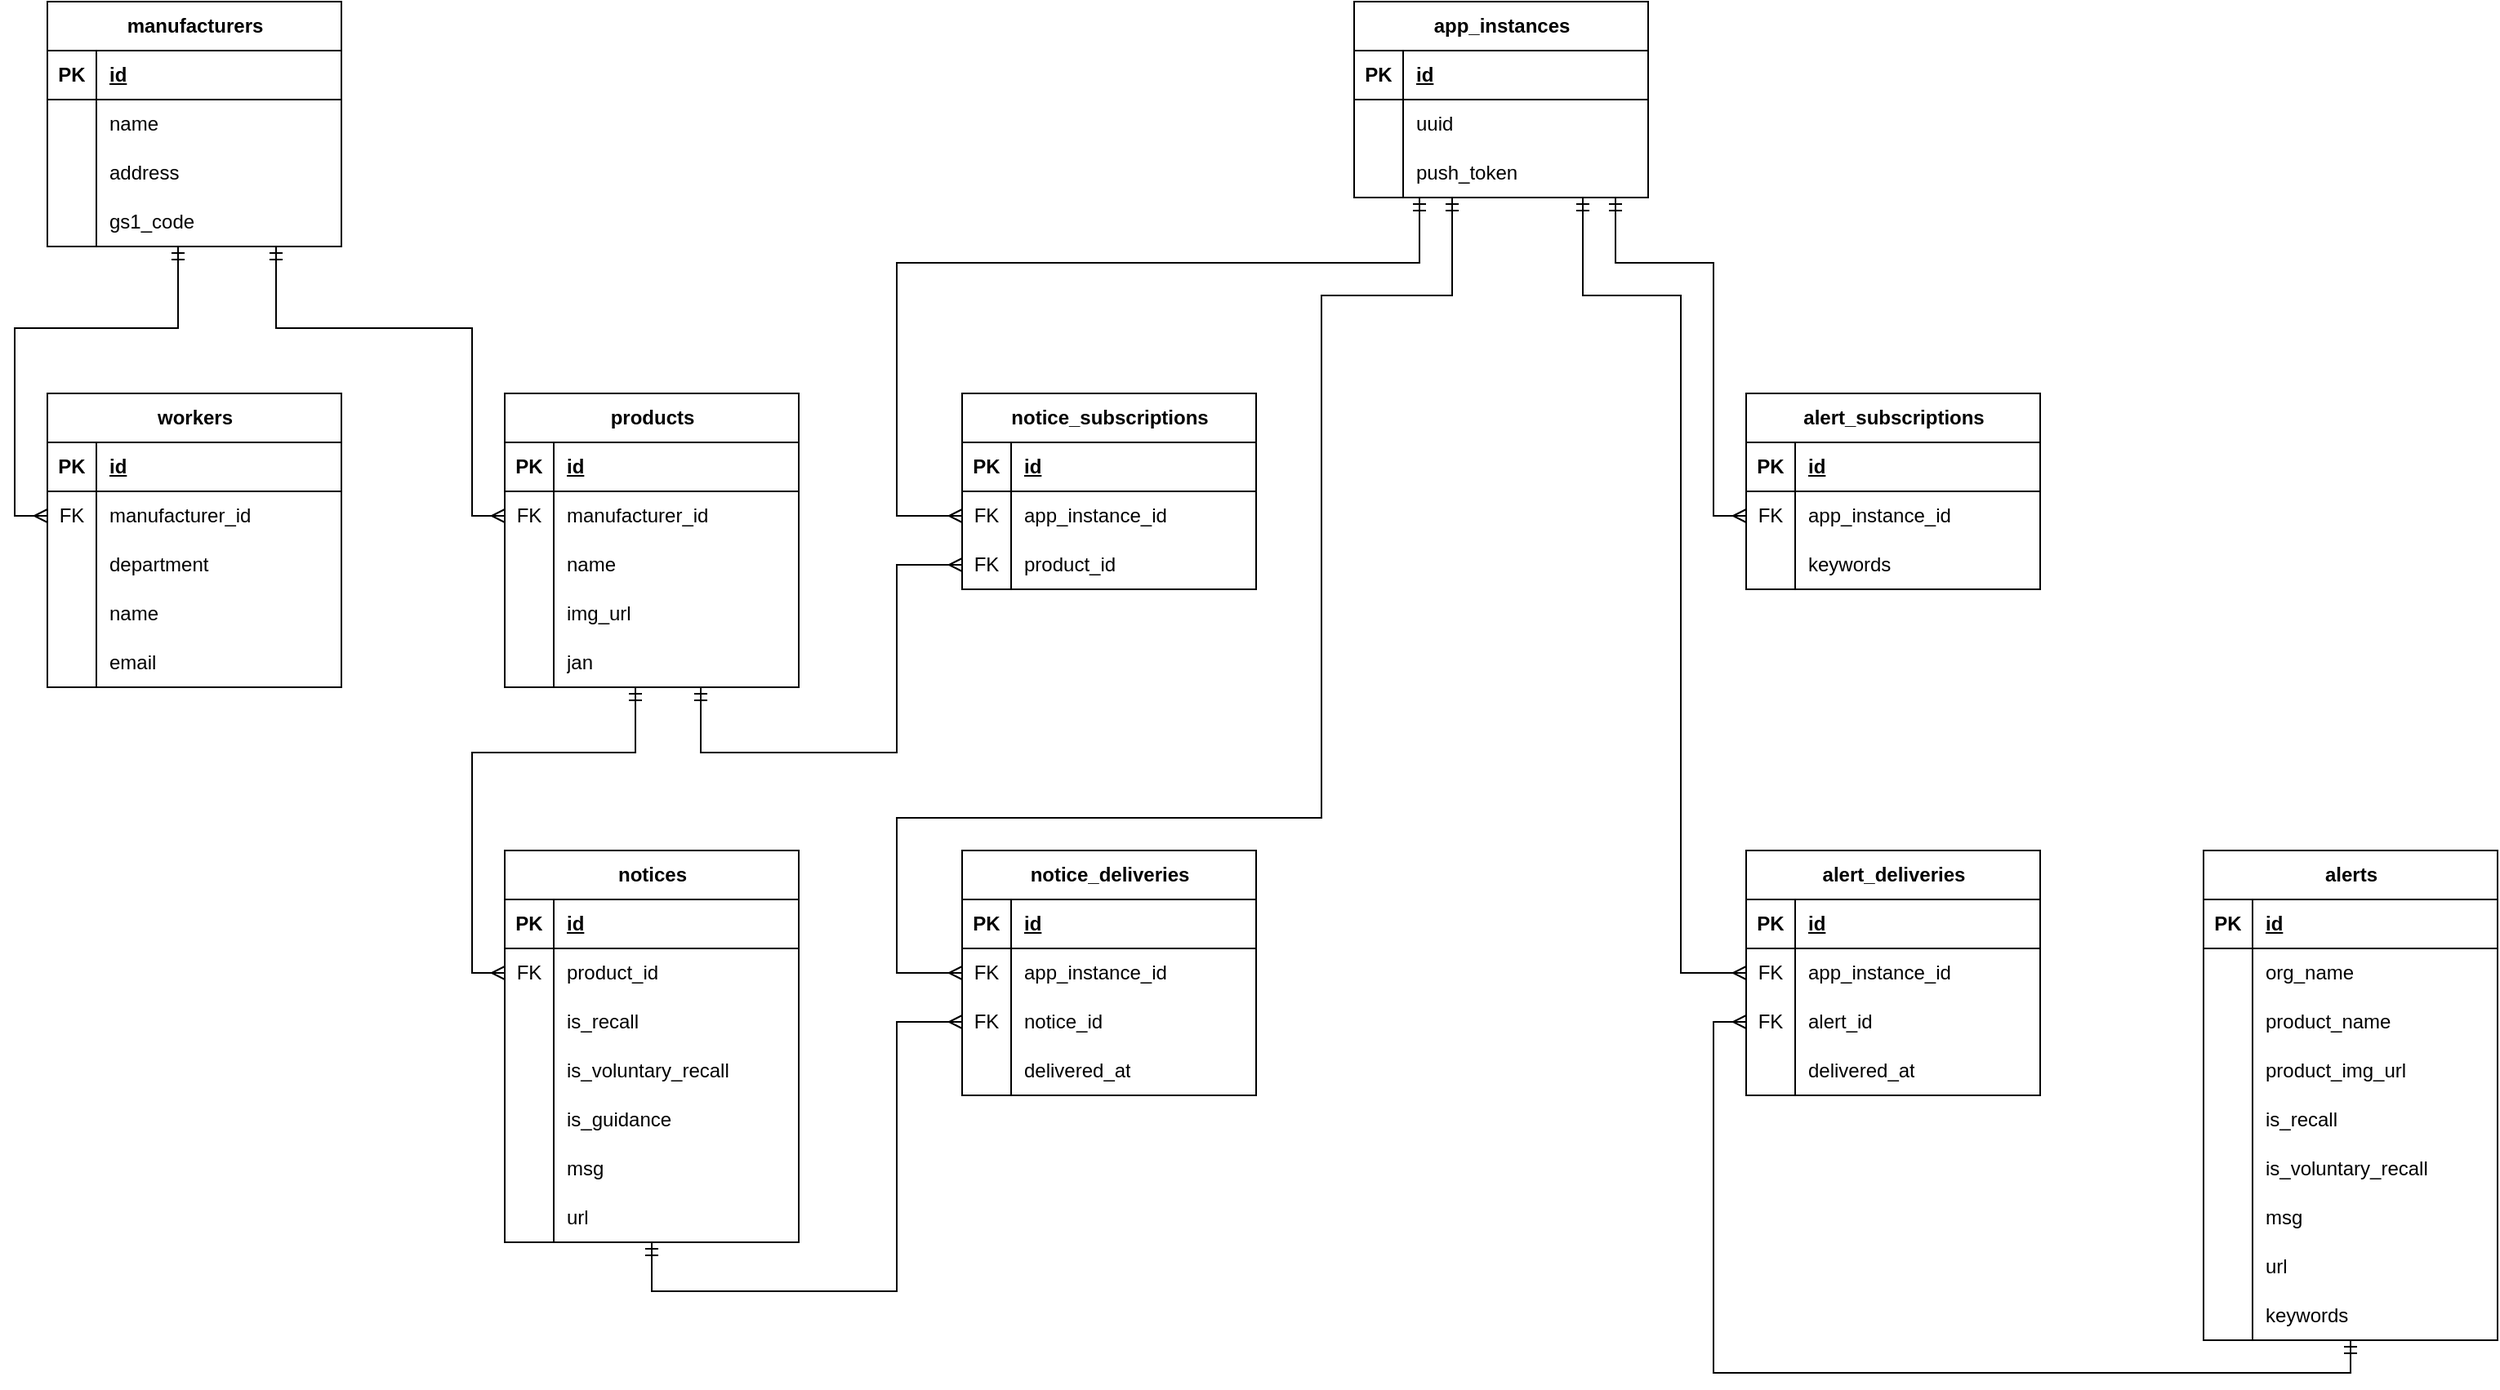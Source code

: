<mxfile version="21.3.7" type="device">
  <diagram name="Page-1" id="yQrw-PXIvxaAuRhrUPeC">
    <mxGraphModel dx="1720" dy="1072" grid="1" gridSize="10" guides="1" tooltips="1" connect="1" arrows="1" fold="1" page="1" pageScale="1" pageWidth="850" pageHeight="1100" math="0" shadow="0">
      <root>
        <mxCell id="0" />
        <mxCell id="1" parent="0" />
        <mxCell id="5du6CiH1i_U8RcjSOG8u-7" value="manufacturers" style="shape=table;startSize=30;container=1;collapsible=1;childLayout=tableLayout;fixedRows=1;rowLines=0;fontStyle=1;align=center;resizeLast=1;html=1;" parent="1" vertex="1">
          <mxGeometry x="80" y="80" width="180" height="150" as="geometry" />
        </mxCell>
        <mxCell id="5du6CiH1i_U8RcjSOG8u-8" value="" style="shape=tableRow;horizontal=0;startSize=0;swimlaneHead=0;swimlaneBody=0;fillColor=none;collapsible=0;dropTarget=0;points=[[0,0.5],[1,0.5]];portConstraint=eastwest;top=0;left=0;right=0;bottom=1;" parent="5du6CiH1i_U8RcjSOG8u-7" vertex="1">
          <mxGeometry y="30" width="180" height="30" as="geometry" />
        </mxCell>
        <mxCell id="5du6CiH1i_U8RcjSOG8u-9" value="PK" style="shape=partialRectangle;connectable=0;fillColor=none;top=0;left=0;bottom=0;right=0;fontStyle=1;overflow=hidden;whiteSpace=wrap;html=1;" parent="5du6CiH1i_U8RcjSOG8u-8" vertex="1">
          <mxGeometry width="30" height="30" as="geometry">
            <mxRectangle width="30" height="30" as="alternateBounds" />
          </mxGeometry>
        </mxCell>
        <mxCell id="5du6CiH1i_U8RcjSOG8u-10" value="id" style="shape=partialRectangle;connectable=0;fillColor=none;top=0;left=0;bottom=0;right=0;align=left;spacingLeft=6;fontStyle=5;overflow=hidden;whiteSpace=wrap;html=1;" parent="5du6CiH1i_U8RcjSOG8u-8" vertex="1">
          <mxGeometry x="30" width="150" height="30" as="geometry">
            <mxRectangle width="150" height="30" as="alternateBounds" />
          </mxGeometry>
        </mxCell>
        <mxCell id="5du6CiH1i_U8RcjSOG8u-11" value="" style="shape=tableRow;horizontal=0;startSize=0;swimlaneHead=0;swimlaneBody=0;fillColor=none;collapsible=0;dropTarget=0;points=[[0,0.5],[1,0.5]];portConstraint=eastwest;top=0;left=0;right=0;bottom=0;" parent="5du6CiH1i_U8RcjSOG8u-7" vertex="1">
          <mxGeometry y="60" width="180" height="30" as="geometry" />
        </mxCell>
        <mxCell id="5du6CiH1i_U8RcjSOG8u-12" value="" style="shape=partialRectangle;connectable=0;fillColor=none;top=0;left=0;bottom=0;right=0;editable=1;overflow=hidden;whiteSpace=wrap;html=1;" parent="5du6CiH1i_U8RcjSOG8u-11" vertex="1">
          <mxGeometry width="30" height="30" as="geometry">
            <mxRectangle width="30" height="30" as="alternateBounds" />
          </mxGeometry>
        </mxCell>
        <mxCell id="5du6CiH1i_U8RcjSOG8u-13" value="name" style="shape=partialRectangle;connectable=0;fillColor=none;top=0;left=0;bottom=0;right=0;align=left;spacingLeft=6;overflow=hidden;whiteSpace=wrap;html=1;" parent="5du6CiH1i_U8RcjSOG8u-11" vertex="1">
          <mxGeometry x="30" width="150" height="30" as="geometry">
            <mxRectangle width="150" height="30" as="alternateBounds" />
          </mxGeometry>
        </mxCell>
        <mxCell id="5du6CiH1i_U8RcjSOG8u-47" style="shape=tableRow;horizontal=0;startSize=0;swimlaneHead=0;swimlaneBody=0;fillColor=none;collapsible=0;dropTarget=0;points=[[0,0.5],[1,0.5]];portConstraint=eastwest;top=0;left=0;right=0;bottom=0;" parent="5du6CiH1i_U8RcjSOG8u-7" vertex="1">
          <mxGeometry y="90" width="180" height="30" as="geometry" />
        </mxCell>
        <mxCell id="5du6CiH1i_U8RcjSOG8u-48" style="shape=partialRectangle;connectable=0;fillColor=none;top=0;left=0;bottom=0;right=0;editable=1;overflow=hidden;whiteSpace=wrap;html=1;" parent="5du6CiH1i_U8RcjSOG8u-47" vertex="1">
          <mxGeometry width="30" height="30" as="geometry">
            <mxRectangle width="30" height="30" as="alternateBounds" />
          </mxGeometry>
        </mxCell>
        <mxCell id="5du6CiH1i_U8RcjSOG8u-49" value="address" style="shape=partialRectangle;connectable=0;fillColor=none;top=0;left=0;bottom=0;right=0;align=left;spacingLeft=6;overflow=hidden;whiteSpace=wrap;html=1;" parent="5du6CiH1i_U8RcjSOG8u-47" vertex="1">
          <mxGeometry x="30" width="150" height="30" as="geometry">
            <mxRectangle width="150" height="30" as="alternateBounds" />
          </mxGeometry>
        </mxCell>
        <mxCell id="5du6CiH1i_U8RcjSOG8u-185" style="shape=tableRow;horizontal=0;startSize=0;swimlaneHead=0;swimlaneBody=0;fillColor=none;collapsible=0;dropTarget=0;points=[[0,0.5],[1,0.5]];portConstraint=eastwest;top=0;left=0;right=0;bottom=0;" parent="5du6CiH1i_U8RcjSOG8u-7" vertex="1">
          <mxGeometry y="120" width="180" height="30" as="geometry" />
        </mxCell>
        <mxCell id="5du6CiH1i_U8RcjSOG8u-186" style="shape=partialRectangle;connectable=0;fillColor=none;top=0;left=0;bottom=0;right=0;editable=1;overflow=hidden;whiteSpace=wrap;html=1;" parent="5du6CiH1i_U8RcjSOG8u-185" vertex="1">
          <mxGeometry width="30" height="30" as="geometry">
            <mxRectangle width="30" height="30" as="alternateBounds" />
          </mxGeometry>
        </mxCell>
        <mxCell id="5du6CiH1i_U8RcjSOG8u-187" value="gs1_code" style="shape=partialRectangle;connectable=0;fillColor=none;top=0;left=0;bottom=0;right=0;align=left;spacingLeft=6;overflow=hidden;whiteSpace=wrap;html=1;" parent="5du6CiH1i_U8RcjSOG8u-185" vertex="1">
          <mxGeometry x="30" width="150" height="30" as="geometry">
            <mxRectangle width="150" height="30" as="alternateBounds" />
          </mxGeometry>
        </mxCell>
        <mxCell id="5du6CiH1i_U8RcjSOG8u-20" value="workers" style="shape=table;startSize=30;container=1;collapsible=1;childLayout=tableLayout;fixedRows=1;rowLines=0;fontStyle=1;align=center;resizeLast=1;html=1;" parent="1" vertex="1">
          <mxGeometry x="80" y="320" width="180" height="180" as="geometry" />
        </mxCell>
        <mxCell id="5du6CiH1i_U8RcjSOG8u-21" value="" style="shape=tableRow;horizontal=0;startSize=0;swimlaneHead=0;swimlaneBody=0;fillColor=none;collapsible=0;dropTarget=0;points=[[0,0.5],[1,0.5]];portConstraint=eastwest;top=0;left=0;right=0;bottom=1;" parent="5du6CiH1i_U8RcjSOG8u-20" vertex="1">
          <mxGeometry y="30" width="180" height="30" as="geometry" />
        </mxCell>
        <mxCell id="5du6CiH1i_U8RcjSOG8u-22" value="PK" style="shape=partialRectangle;connectable=0;fillColor=none;top=0;left=0;bottom=0;right=0;fontStyle=1;overflow=hidden;whiteSpace=wrap;html=1;" parent="5du6CiH1i_U8RcjSOG8u-21" vertex="1">
          <mxGeometry width="30" height="30" as="geometry">
            <mxRectangle width="30" height="30" as="alternateBounds" />
          </mxGeometry>
        </mxCell>
        <mxCell id="5du6CiH1i_U8RcjSOG8u-23" value="id" style="shape=partialRectangle;connectable=0;fillColor=none;top=0;left=0;bottom=0;right=0;align=left;spacingLeft=6;fontStyle=5;overflow=hidden;whiteSpace=wrap;html=1;" parent="5du6CiH1i_U8RcjSOG8u-21" vertex="1">
          <mxGeometry x="30" width="150" height="30" as="geometry">
            <mxRectangle width="150" height="30" as="alternateBounds" />
          </mxGeometry>
        </mxCell>
        <mxCell id="5du6CiH1i_U8RcjSOG8u-44" style="shape=tableRow;horizontal=0;startSize=0;swimlaneHead=0;swimlaneBody=0;fillColor=none;collapsible=0;dropTarget=0;points=[[0,0.5],[1,0.5]];portConstraint=eastwest;top=0;left=0;right=0;bottom=0;" parent="5du6CiH1i_U8RcjSOG8u-20" vertex="1">
          <mxGeometry y="60" width="180" height="30" as="geometry" />
        </mxCell>
        <mxCell id="5du6CiH1i_U8RcjSOG8u-45" value="FK" style="shape=partialRectangle;connectable=0;fillColor=none;top=0;left=0;bottom=0;right=0;editable=1;overflow=hidden;whiteSpace=wrap;html=1;" parent="5du6CiH1i_U8RcjSOG8u-44" vertex="1">
          <mxGeometry width="30" height="30" as="geometry">
            <mxRectangle width="30" height="30" as="alternateBounds" />
          </mxGeometry>
        </mxCell>
        <mxCell id="5du6CiH1i_U8RcjSOG8u-46" value="manufacturer_id" style="shape=partialRectangle;connectable=0;fillColor=none;top=0;left=0;bottom=0;right=0;align=left;spacingLeft=6;overflow=hidden;whiteSpace=wrap;html=1;" parent="5du6CiH1i_U8RcjSOG8u-44" vertex="1">
          <mxGeometry x="30" width="150" height="30" as="geometry">
            <mxRectangle width="150" height="30" as="alternateBounds" />
          </mxGeometry>
        </mxCell>
        <mxCell id="5du6CiH1i_U8RcjSOG8u-197" style="shape=tableRow;horizontal=0;startSize=0;swimlaneHead=0;swimlaneBody=0;fillColor=none;collapsible=0;dropTarget=0;points=[[0,0.5],[1,0.5]];portConstraint=eastwest;top=0;left=0;right=0;bottom=0;" parent="5du6CiH1i_U8RcjSOG8u-20" vertex="1">
          <mxGeometry y="90" width="180" height="30" as="geometry" />
        </mxCell>
        <mxCell id="5du6CiH1i_U8RcjSOG8u-198" style="shape=partialRectangle;connectable=0;fillColor=none;top=0;left=0;bottom=0;right=0;editable=1;overflow=hidden;whiteSpace=wrap;html=1;" parent="5du6CiH1i_U8RcjSOG8u-197" vertex="1">
          <mxGeometry width="30" height="30" as="geometry">
            <mxRectangle width="30" height="30" as="alternateBounds" />
          </mxGeometry>
        </mxCell>
        <mxCell id="5du6CiH1i_U8RcjSOG8u-199" value="department" style="shape=partialRectangle;connectable=0;fillColor=none;top=0;left=0;bottom=0;right=0;align=left;spacingLeft=6;overflow=hidden;whiteSpace=wrap;html=1;" parent="5du6CiH1i_U8RcjSOG8u-197" vertex="1">
          <mxGeometry x="30" width="150" height="30" as="geometry">
            <mxRectangle width="150" height="30" as="alternateBounds" />
          </mxGeometry>
        </mxCell>
        <mxCell id="5du6CiH1i_U8RcjSOG8u-194" style="shape=tableRow;horizontal=0;startSize=0;swimlaneHead=0;swimlaneBody=0;fillColor=none;collapsible=0;dropTarget=0;points=[[0,0.5],[1,0.5]];portConstraint=eastwest;top=0;left=0;right=0;bottom=0;" parent="5du6CiH1i_U8RcjSOG8u-20" vertex="1">
          <mxGeometry y="120" width="180" height="30" as="geometry" />
        </mxCell>
        <mxCell id="5du6CiH1i_U8RcjSOG8u-195" style="shape=partialRectangle;connectable=0;fillColor=none;top=0;left=0;bottom=0;right=0;editable=1;overflow=hidden;whiteSpace=wrap;html=1;" parent="5du6CiH1i_U8RcjSOG8u-194" vertex="1">
          <mxGeometry width="30" height="30" as="geometry">
            <mxRectangle width="30" height="30" as="alternateBounds" />
          </mxGeometry>
        </mxCell>
        <mxCell id="5du6CiH1i_U8RcjSOG8u-196" value="name" style="shape=partialRectangle;connectable=0;fillColor=none;top=0;left=0;bottom=0;right=0;align=left;spacingLeft=6;overflow=hidden;whiteSpace=wrap;html=1;" parent="5du6CiH1i_U8RcjSOG8u-194" vertex="1">
          <mxGeometry x="30" width="150" height="30" as="geometry">
            <mxRectangle width="150" height="30" as="alternateBounds" />
          </mxGeometry>
        </mxCell>
        <mxCell id="5du6CiH1i_U8RcjSOG8u-24" value="" style="shape=tableRow;horizontal=0;startSize=0;swimlaneHead=0;swimlaneBody=0;fillColor=none;collapsible=0;dropTarget=0;points=[[0,0.5],[1,0.5]];portConstraint=eastwest;top=0;left=0;right=0;bottom=0;" parent="5du6CiH1i_U8RcjSOG8u-20" vertex="1">
          <mxGeometry y="150" width="180" height="30" as="geometry" />
        </mxCell>
        <mxCell id="5du6CiH1i_U8RcjSOG8u-25" value="" style="shape=partialRectangle;connectable=0;fillColor=none;top=0;left=0;bottom=0;right=0;editable=1;overflow=hidden;whiteSpace=wrap;html=1;" parent="5du6CiH1i_U8RcjSOG8u-24" vertex="1">
          <mxGeometry width="30" height="30" as="geometry">
            <mxRectangle width="30" height="30" as="alternateBounds" />
          </mxGeometry>
        </mxCell>
        <mxCell id="5du6CiH1i_U8RcjSOG8u-26" value="email" style="shape=partialRectangle;connectable=0;fillColor=none;top=0;left=0;bottom=0;right=0;align=left;spacingLeft=6;overflow=hidden;whiteSpace=wrap;html=1;" parent="5du6CiH1i_U8RcjSOG8u-24" vertex="1">
          <mxGeometry x="30" width="150" height="30" as="geometry">
            <mxRectangle width="150" height="30" as="alternateBounds" />
          </mxGeometry>
        </mxCell>
        <mxCell id="5du6CiH1i_U8RcjSOG8u-33" value="products" style="shape=table;startSize=30;container=1;collapsible=1;childLayout=tableLayout;fixedRows=1;rowLines=0;fontStyle=1;align=center;resizeLast=1;html=1;" parent="1" vertex="1">
          <mxGeometry x="360" y="320" width="180" height="180" as="geometry" />
        </mxCell>
        <mxCell id="5du6CiH1i_U8RcjSOG8u-34" value="" style="shape=tableRow;horizontal=0;startSize=0;swimlaneHead=0;swimlaneBody=0;fillColor=none;collapsible=0;dropTarget=0;points=[[0,0.5],[1,0.5]];portConstraint=eastwest;top=0;left=0;right=0;bottom=1;" parent="5du6CiH1i_U8RcjSOG8u-33" vertex="1">
          <mxGeometry y="30" width="180" height="30" as="geometry" />
        </mxCell>
        <mxCell id="5du6CiH1i_U8RcjSOG8u-35" value="PK" style="shape=partialRectangle;connectable=0;fillColor=none;top=0;left=0;bottom=0;right=0;fontStyle=1;overflow=hidden;whiteSpace=wrap;html=1;" parent="5du6CiH1i_U8RcjSOG8u-34" vertex="1">
          <mxGeometry width="30" height="30" as="geometry">
            <mxRectangle width="30" height="30" as="alternateBounds" />
          </mxGeometry>
        </mxCell>
        <mxCell id="5du6CiH1i_U8RcjSOG8u-36" value="id" style="shape=partialRectangle;connectable=0;fillColor=none;top=0;left=0;bottom=0;right=0;align=left;spacingLeft=6;fontStyle=5;overflow=hidden;whiteSpace=wrap;html=1;" parent="5du6CiH1i_U8RcjSOG8u-34" vertex="1">
          <mxGeometry x="30" width="150" height="30" as="geometry">
            <mxRectangle width="150" height="30" as="alternateBounds" />
          </mxGeometry>
        </mxCell>
        <mxCell id="5du6CiH1i_U8RcjSOG8u-41" style="shape=tableRow;horizontal=0;startSize=0;swimlaneHead=0;swimlaneBody=0;fillColor=none;collapsible=0;dropTarget=0;points=[[0,0.5],[1,0.5]];portConstraint=eastwest;top=0;left=0;right=0;bottom=0;" parent="5du6CiH1i_U8RcjSOG8u-33" vertex="1">
          <mxGeometry y="60" width="180" height="30" as="geometry" />
        </mxCell>
        <mxCell id="5du6CiH1i_U8RcjSOG8u-42" value="FK" style="shape=partialRectangle;connectable=0;fillColor=none;top=0;left=0;bottom=0;right=0;editable=1;overflow=hidden;whiteSpace=wrap;html=1;" parent="5du6CiH1i_U8RcjSOG8u-41" vertex="1">
          <mxGeometry width="30" height="30" as="geometry">
            <mxRectangle width="30" height="30" as="alternateBounds" />
          </mxGeometry>
        </mxCell>
        <mxCell id="5du6CiH1i_U8RcjSOG8u-43" value="manufacturer_id" style="shape=partialRectangle;connectable=0;fillColor=none;top=0;left=0;bottom=0;right=0;align=left;spacingLeft=6;overflow=hidden;whiteSpace=wrap;html=1;" parent="5du6CiH1i_U8RcjSOG8u-41" vertex="1">
          <mxGeometry x="30" width="150" height="30" as="geometry">
            <mxRectangle width="150" height="30" as="alternateBounds" />
          </mxGeometry>
        </mxCell>
        <mxCell id="5du6CiH1i_U8RcjSOG8u-200" style="shape=tableRow;horizontal=0;startSize=0;swimlaneHead=0;swimlaneBody=0;fillColor=none;collapsible=0;dropTarget=0;points=[[0,0.5],[1,0.5]];portConstraint=eastwest;top=0;left=0;right=0;bottom=0;" parent="5du6CiH1i_U8RcjSOG8u-33" vertex="1">
          <mxGeometry y="90" width="180" height="30" as="geometry" />
        </mxCell>
        <mxCell id="5du6CiH1i_U8RcjSOG8u-201" style="shape=partialRectangle;connectable=0;fillColor=none;top=0;left=0;bottom=0;right=0;editable=1;overflow=hidden;whiteSpace=wrap;html=1;" parent="5du6CiH1i_U8RcjSOG8u-200" vertex="1">
          <mxGeometry width="30" height="30" as="geometry">
            <mxRectangle width="30" height="30" as="alternateBounds" />
          </mxGeometry>
        </mxCell>
        <mxCell id="5du6CiH1i_U8RcjSOG8u-202" value="name" style="shape=partialRectangle;connectable=0;fillColor=none;top=0;left=0;bottom=0;right=0;align=left;spacingLeft=6;overflow=hidden;whiteSpace=wrap;html=1;" parent="5du6CiH1i_U8RcjSOG8u-200" vertex="1">
          <mxGeometry x="30" width="150" height="30" as="geometry">
            <mxRectangle width="150" height="30" as="alternateBounds" />
          </mxGeometry>
        </mxCell>
        <mxCell id="5du6CiH1i_U8RcjSOG8u-203" style="shape=tableRow;horizontal=0;startSize=0;swimlaneHead=0;swimlaneBody=0;fillColor=none;collapsible=0;dropTarget=0;points=[[0,0.5],[1,0.5]];portConstraint=eastwest;top=0;left=0;right=0;bottom=0;" parent="5du6CiH1i_U8RcjSOG8u-33" vertex="1">
          <mxGeometry y="120" width="180" height="30" as="geometry" />
        </mxCell>
        <mxCell id="5du6CiH1i_U8RcjSOG8u-204" style="shape=partialRectangle;connectable=0;fillColor=none;top=0;left=0;bottom=0;right=0;editable=1;overflow=hidden;whiteSpace=wrap;html=1;" parent="5du6CiH1i_U8RcjSOG8u-203" vertex="1">
          <mxGeometry width="30" height="30" as="geometry">
            <mxRectangle width="30" height="30" as="alternateBounds" />
          </mxGeometry>
        </mxCell>
        <mxCell id="5du6CiH1i_U8RcjSOG8u-205" value="img_url" style="shape=partialRectangle;connectable=0;fillColor=none;top=0;left=0;bottom=0;right=0;align=left;spacingLeft=6;overflow=hidden;whiteSpace=wrap;html=1;" parent="5du6CiH1i_U8RcjSOG8u-203" vertex="1">
          <mxGeometry x="30" width="150" height="30" as="geometry">
            <mxRectangle width="150" height="30" as="alternateBounds" />
          </mxGeometry>
        </mxCell>
        <mxCell id="5du6CiH1i_U8RcjSOG8u-37" value="" style="shape=tableRow;horizontal=0;startSize=0;swimlaneHead=0;swimlaneBody=0;fillColor=none;collapsible=0;dropTarget=0;points=[[0,0.5],[1,0.5]];portConstraint=eastwest;top=0;left=0;right=0;bottom=0;" parent="5du6CiH1i_U8RcjSOG8u-33" vertex="1">
          <mxGeometry y="150" width="180" height="30" as="geometry" />
        </mxCell>
        <mxCell id="5du6CiH1i_U8RcjSOG8u-38" value="" style="shape=partialRectangle;connectable=0;fillColor=none;top=0;left=0;bottom=0;right=0;editable=1;overflow=hidden;whiteSpace=wrap;html=1;" parent="5du6CiH1i_U8RcjSOG8u-37" vertex="1">
          <mxGeometry width="30" height="30" as="geometry">
            <mxRectangle width="30" height="30" as="alternateBounds" />
          </mxGeometry>
        </mxCell>
        <mxCell id="5du6CiH1i_U8RcjSOG8u-39" value="jan" style="shape=partialRectangle;connectable=0;fillColor=none;top=0;left=0;bottom=0;right=0;align=left;spacingLeft=6;overflow=hidden;whiteSpace=wrap;html=1;" parent="5du6CiH1i_U8RcjSOG8u-37" vertex="1">
          <mxGeometry x="30" width="150" height="30" as="geometry">
            <mxRectangle width="150" height="30" as="alternateBounds" />
          </mxGeometry>
        </mxCell>
        <mxCell id="5du6CiH1i_U8RcjSOG8u-50" value="notices" style="shape=table;startSize=30;container=1;collapsible=1;childLayout=tableLayout;fixedRows=1;rowLines=0;fontStyle=1;align=center;resizeLast=1;html=1;" parent="1" vertex="1">
          <mxGeometry x="360" y="600" width="180" height="240" as="geometry" />
        </mxCell>
        <mxCell id="5du6CiH1i_U8RcjSOG8u-51" value="" style="shape=tableRow;horizontal=0;startSize=0;swimlaneHead=0;swimlaneBody=0;fillColor=none;collapsible=0;dropTarget=0;points=[[0,0.5],[1,0.5]];portConstraint=eastwest;top=0;left=0;right=0;bottom=1;" parent="5du6CiH1i_U8RcjSOG8u-50" vertex="1">
          <mxGeometry y="30" width="180" height="30" as="geometry" />
        </mxCell>
        <mxCell id="5du6CiH1i_U8RcjSOG8u-52" value="PK" style="shape=partialRectangle;connectable=0;fillColor=none;top=0;left=0;bottom=0;right=0;fontStyle=1;overflow=hidden;whiteSpace=wrap;html=1;" parent="5du6CiH1i_U8RcjSOG8u-51" vertex="1">
          <mxGeometry width="30" height="30" as="geometry">
            <mxRectangle width="30" height="30" as="alternateBounds" />
          </mxGeometry>
        </mxCell>
        <mxCell id="5du6CiH1i_U8RcjSOG8u-53" value="id" style="shape=partialRectangle;connectable=0;fillColor=none;top=0;left=0;bottom=0;right=0;align=left;spacingLeft=6;fontStyle=5;overflow=hidden;whiteSpace=wrap;html=1;" parent="5du6CiH1i_U8RcjSOG8u-51" vertex="1">
          <mxGeometry x="30" width="150" height="30" as="geometry">
            <mxRectangle width="150" height="30" as="alternateBounds" />
          </mxGeometry>
        </mxCell>
        <mxCell id="5du6CiH1i_U8RcjSOG8u-89" style="shape=tableRow;horizontal=0;startSize=0;swimlaneHead=0;swimlaneBody=0;fillColor=none;collapsible=0;dropTarget=0;points=[[0,0.5],[1,0.5]];portConstraint=eastwest;top=0;left=0;right=0;bottom=0;" parent="5du6CiH1i_U8RcjSOG8u-50" vertex="1">
          <mxGeometry y="60" width="180" height="30" as="geometry" />
        </mxCell>
        <mxCell id="5du6CiH1i_U8RcjSOG8u-90" value="FK" style="shape=partialRectangle;connectable=0;fillColor=none;top=0;left=0;bottom=0;right=0;editable=1;overflow=hidden;whiteSpace=wrap;html=1;" parent="5du6CiH1i_U8RcjSOG8u-89" vertex="1">
          <mxGeometry width="30" height="30" as="geometry">
            <mxRectangle width="30" height="30" as="alternateBounds" />
          </mxGeometry>
        </mxCell>
        <mxCell id="5du6CiH1i_U8RcjSOG8u-91" value="product_id" style="shape=partialRectangle;connectable=0;fillColor=none;top=0;left=0;bottom=0;right=0;align=left;spacingLeft=6;overflow=hidden;whiteSpace=wrap;html=1;" parent="5du6CiH1i_U8RcjSOG8u-89" vertex="1">
          <mxGeometry x="30" width="150" height="30" as="geometry">
            <mxRectangle width="150" height="30" as="alternateBounds" />
          </mxGeometry>
        </mxCell>
        <mxCell id="5du6CiH1i_U8RcjSOG8u-54" style="shape=tableRow;horizontal=0;startSize=0;swimlaneHead=0;swimlaneBody=0;fillColor=none;collapsible=0;dropTarget=0;points=[[0,0.5],[1,0.5]];portConstraint=eastwest;top=0;left=0;right=0;bottom=0;" parent="5du6CiH1i_U8RcjSOG8u-50" vertex="1">
          <mxGeometry y="90" width="180" height="30" as="geometry" />
        </mxCell>
        <mxCell id="5du6CiH1i_U8RcjSOG8u-55" style="shape=partialRectangle;connectable=0;fillColor=none;top=0;left=0;bottom=0;right=0;editable=1;overflow=hidden;whiteSpace=wrap;html=1;" parent="5du6CiH1i_U8RcjSOG8u-54" vertex="1">
          <mxGeometry width="30" height="30" as="geometry">
            <mxRectangle width="30" height="30" as="alternateBounds" />
          </mxGeometry>
        </mxCell>
        <mxCell id="5du6CiH1i_U8RcjSOG8u-56" value="is_recall" style="shape=partialRectangle;connectable=0;fillColor=none;top=0;left=0;bottom=0;right=0;align=left;spacingLeft=6;overflow=hidden;whiteSpace=wrap;html=1;" parent="5du6CiH1i_U8RcjSOG8u-54" vertex="1">
          <mxGeometry x="30" width="150" height="30" as="geometry">
            <mxRectangle width="150" height="30" as="alternateBounds" />
          </mxGeometry>
        </mxCell>
        <mxCell id="5du6CiH1i_U8RcjSOG8u-80" style="shape=tableRow;horizontal=0;startSize=0;swimlaneHead=0;swimlaneBody=0;fillColor=none;collapsible=0;dropTarget=0;points=[[0,0.5],[1,0.5]];portConstraint=eastwest;top=0;left=0;right=0;bottom=0;" parent="5du6CiH1i_U8RcjSOG8u-50" vertex="1">
          <mxGeometry y="120" width="180" height="30" as="geometry" />
        </mxCell>
        <mxCell id="5du6CiH1i_U8RcjSOG8u-81" style="shape=partialRectangle;connectable=0;fillColor=none;top=0;left=0;bottom=0;right=0;editable=1;overflow=hidden;whiteSpace=wrap;html=1;" parent="5du6CiH1i_U8RcjSOG8u-80" vertex="1">
          <mxGeometry width="30" height="30" as="geometry">
            <mxRectangle width="30" height="30" as="alternateBounds" />
          </mxGeometry>
        </mxCell>
        <mxCell id="5du6CiH1i_U8RcjSOG8u-82" value="is_voluntary_recall" style="shape=partialRectangle;connectable=0;fillColor=none;top=0;left=0;bottom=0;right=0;align=left;spacingLeft=6;overflow=hidden;whiteSpace=wrap;html=1;" parent="5du6CiH1i_U8RcjSOG8u-80" vertex="1">
          <mxGeometry x="30" width="150" height="30" as="geometry">
            <mxRectangle width="150" height="30" as="alternateBounds" />
          </mxGeometry>
        </mxCell>
        <mxCell id="5du6CiH1i_U8RcjSOG8u-77" style="shape=tableRow;horizontal=0;startSize=0;swimlaneHead=0;swimlaneBody=0;fillColor=none;collapsible=0;dropTarget=0;points=[[0,0.5],[1,0.5]];portConstraint=eastwest;top=0;left=0;right=0;bottom=0;" parent="5du6CiH1i_U8RcjSOG8u-50" vertex="1">
          <mxGeometry y="150" width="180" height="30" as="geometry" />
        </mxCell>
        <mxCell id="5du6CiH1i_U8RcjSOG8u-78" style="shape=partialRectangle;connectable=0;fillColor=none;top=0;left=0;bottom=0;right=0;editable=1;overflow=hidden;whiteSpace=wrap;html=1;" parent="5du6CiH1i_U8RcjSOG8u-77" vertex="1">
          <mxGeometry width="30" height="30" as="geometry">
            <mxRectangle width="30" height="30" as="alternateBounds" />
          </mxGeometry>
        </mxCell>
        <mxCell id="5du6CiH1i_U8RcjSOG8u-79" value="is_guidance" style="shape=partialRectangle;connectable=0;fillColor=none;top=0;left=0;bottom=0;right=0;align=left;spacingLeft=6;overflow=hidden;whiteSpace=wrap;html=1;" parent="5du6CiH1i_U8RcjSOG8u-77" vertex="1">
          <mxGeometry x="30" width="150" height="30" as="geometry">
            <mxRectangle width="150" height="30" as="alternateBounds" />
          </mxGeometry>
        </mxCell>
        <mxCell id="5du6CiH1i_U8RcjSOG8u-86" style="shape=tableRow;horizontal=0;startSize=0;swimlaneHead=0;swimlaneBody=0;fillColor=none;collapsible=0;dropTarget=0;points=[[0,0.5],[1,0.5]];portConstraint=eastwest;top=0;left=0;right=0;bottom=0;" parent="5du6CiH1i_U8RcjSOG8u-50" vertex="1">
          <mxGeometry y="180" width="180" height="30" as="geometry" />
        </mxCell>
        <mxCell id="5du6CiH1i_U8RcjSOG8u-87" style="shape=partialRectangle;connectable=0;fillColor=none;top=0;left=0;bottom=0;right=0;editable=1;overflow=hidden;whiteSpace=wrap;html=1;" parent="5du6CiH1i_U8RcjSOG8u-86" vertex="1">
          <mxGeometry width="30" height="30" as="geometry">
            <mxRectangle width="30" height="30" as="alternateBounds" />
          </mxGeometry>
        </mxCell>
        <mxCell id="5du6CiH1i_U8RcjSOG8u-88" value="msg" style="shape=partialRectangle;connectable=0;fillColor=none;top=0;left=0;bottom=0;right=0;align=left;spacingLeft=6;overflow=hidden;whiteSpace=wrap;html=1;" parent="5du6CiH1i_U8RcjSOG8u-86" vertex="1">
          <mxGeometry x="30" width="150" height="30" as="geometry">
            <mxRectangle width="150" height="30" as="alternateBounds" />
          </mxGeometry>
        </mxCell>
        <mxCell id="5du6CiH1i_U8RcjSOG8u-83" style="shape=tableRow;horizontal=0;startSize=0;swimlaneHead=0;swimlaneBody=0;fillColor=none;collapsible=0;dropTarget=0;points=[[0,0.5],[1,0.5]];portConstraint=eastwest;top=0;left=0;right=0;bottom=0;" parent="5du6CiH1i_U8RcjSOG8u-50" vertex="1">
          <mxGeometry y="210" width="180" height="30" as="geometry" />
        </mxCell>
        <mxCell id="5du6CiH1i_U8RcjSOG8u-84" style="shape=partialRectangle;connectable=0;fillColor=none;top=0;left=0;bottom=0;right=0;editable=1;overflow=hidden;whiteSpace=wrap;html=1;" parent="5du6CiH1i_U8RcjSOG8u-83" vertex="1">
          <mxGeometry width="30" height="30" as="geometry">
            <mxRectangle width="30" height="30" as="alternateBounds" />
          </mxGeometry>
        </mxCell>
        <mxCell id="5du6CiH1i_U8RcjSOG8u-85" value="url" style="shape=partialRectangle;connectable=0;fillColor=none;top=0;left=0;bottom=0;right=0;align=left;spacingLeft=6;overflow=hidden;whiteSpace=wrap;html=1;" parent="5du6CiH1i_U8RcjSOG8u-83" vertex="1">
          <mxGeometry x="30" width="150" height="30" as="geometry">
            <mxRectangle width="150" height="30" as="alternateBounds" />
          </mxGeometry>
        </mxCell>
        <mxCell id="5du6CiH1i_U8RcjSOG8u-92" value="alerts" style="shape=table;startSize=30;container=1;collapsible=1;childLayout=tableLayout;fixedRows=1;rowLines=0;fontStyle=1;align=center;resizeLast=1;html=1;" parent="1" vertex="1">
          <mxGeometry x="1400" y="600" width="180" height="300" as="geometry" />
        </mxCell>
        <mxCell id="5du6CiH1i_U8RcjSOG8u-93" value="" style="shape=tableRow;horizontal=0;startSize=0;swimlaneHead=0;swimlaneBody=0;fillColor=none;collapsible=0;dropTarget=0;points=[[0,0.5],[1,0.5]];portConstraint=eastwest;top=0;left=0;right=0;bottom=1;" parent="5du6CiH1i_U8RcjSOG8u-92" vertex="1">
          <mxGeometry y="30" width="180" height="30" as="geometry" />
        </mxCell>
        <mxCell id="5du6CiH1i_U8RcjSOG8u-94" value="PK" style="shape=partialRectangle;connectable=0;fillColor=none;top=0;left=0;bottom=0;right=0;fontStyle=1;overflow=hidden;whiteSpace=wrap;html=1;" parent="5du6CiH1i_U8RcjSOG8u-93" vertex="1">
          <mxGeometry width="30" height="30" as="geometry">
            <mxRectangle width="30" height="30" as="alternateBounds" />
          </mxGeometry>
        </mxCell>
        <mxCell id="5du6CiH1i_U8RcjSOG8u-95" value="id" style="shape=partialRectangle;connectable=0;fillColor=none;top=0;left=0;bottom=0;right=0;align=left;spacingLeft=6;fontStyle=5;overflow=hidden;whiteSpace=wrap;html=1;" parent="5du6CiH1i_U8RcjSOG8u-93" vertex="1">
          <mxGeometry x="30" width="150" height="30" as="geometry">
            <mxRectangle width="150" height="30" as="alternateBounds" />
          </mxGeometry>
        </mxCell>
        <mxCell id="5du6CiH1i_U8RcjSOG8u-96" style="shape=tableRow;horizontal=0;startSize=0;swimlaneHead=0;swimlaneBody=0;fillColor=none;collapsible=0;dropTarget=0;points=[[0,0.5],[1,0.5]];portConstraint=eastwest;top=0;left=0;right=0;bottom=0;" parent="5du6CiH1i_U8RcjSOG8u-92" vertex="1">
          <mxGeometry y="60" width="180" height="30" as="geometry" />
        </mxCell>
        <mxCell id="5du6CiH1i_U8RcjSOG8u-97" value="" style="shape=partialRectangle;connectable=0;fillColor=none;top=0;left=0;bottom=0;right=0;editable=1;overflow=hidden;whiteSpace=wrap;html=1;" parent="5du6CiH1i_U8RcjSOG8u-96" vertex="1">
          <mxGeometry width="30" height="30" as="geometry">
            <mxRectangle width="30" height="30" as="alternateBounds" />
          </mxGeometry>
        </mxCell>
        <mxCell id="5du6CiH1i_U8RcjSOG8u-98" value="org_name" style="shape=partialRectangle;connectable=0;fillColor=none;top=0;left=0;bottom=0;right=0;align=left;spacingLeft=6;overflow=hidden;whiteSpace=wrap;html=1;" parent="5du6CiH1i_U8RcjSOG8u-96" vertex="1">
          <mxGeometry x="30" width="150" height="30" as="geometry">
            <mxRectangle width="150" height="30" as="alternateBounds" />
          </mxGeometry>
        </mxCell>
        <mxCell id="5du6CiH1i_U8RcjSOG8u-206" style="shape=tableRow;horizontal=0;startSize=0;swimlaneHead=0;swimlaneBody=0;fillColor=none;collapsible=0;dropTarget=0;points=[[0,0.5],[1,0.5]];portConstraint=eastwest;top=0;left=0;right=0;bottom=0;" parent="5du6CiH1i_U8RcjSOG8u-92" vertex="1">
          <mxGeometry y="90" width="180" height="30" as="geometry" />
        </mxCell>
        <mxCell id="5du6CiH1i_U8RcjSOG8u-207" style="shape=partialRectangle;connectable=0;fillColor=none;top=0;left=0;bottom=0;right=0;editable=1;overflow=hidden;whiteSpace=wrap;html=1;" parent="5du6CiH1i_U8RcjSOG8u-206" vertex="1">
          <mxGeometry width="30" height="30" as="geometry">
            <mxRectangle width="30" height="30" as="alternateBounds" />
          </mxGeometry>
        </mxCell>
        <mxCell id="5du6CiH1i_U8RcjSOG8u-208" value="product_name" style="shape=partialRectangle;connectable=0;fillColor=none;top=0;left=0;bottom=0;right=0;align=left;spacingLeft=6;overflow=hidden;whiteSpace=wrap;html=1;" parent="5du6CiH1i_U8RcjSOG8u-206" vertex="1">
          <mxGeometry x="30" width="150" height="30" as="geometry">
            <mxRectangle width="150" height="30" as="alternateBounds" />
          </mxGeometry>
        </mxCell>
        <mxCell id="5du6CiH1i_U8RcjSOG8u-209" style="shape=tableRow;horizontal=0;startSize=0;swimlaneHead=0;swimlaneBody=0;fillColor=none;collapsible=0;dropTarget=0;points=[[0,0.5],[1,0.5]];portConstraint=eastwest;top=0;left=0;right=0;bottom=0;" parent="5du6CiH1i_U8RcjSOG8u-92" vertex="1">
          <mxGeometry y="120" width="180" height="30" as="geometry" />
        </mxCell>
        <mxCell id="5du6CiH1i_U8RcjSOG8u-210" style="shape=partialRectangle;connectable=0;fillColor=none;top=0;left=0;bottom=0;right=0;editable=1;overflow=hidden;whiteSpace=wrap;html=1;" parent="5du6CiH1i_U8RcjSOG8u-209" vertex="1">
          <mxGeometry width="30" height="30" as="geometry">
            <mxRectangle width="30" height="30" as="alternateBounds" />
          </mxGeometry>
        </mxCell>
        <mxCell id="5du6CiH1i_U8RcjSOG8u-211" value="product_img_url" style="shape=partialRectangle;connectable=0;fillColor=none;top=0;left=0;bottom=0;right=0;align=left;spacingLeft=6;overflow=hidden;whiteSpace=wrap;html=1;" parent="5du6CiH1i_U8RcjSOG8u-209" vertex="1">
          <mxGeometry x="30" width="150" height="30" as="geometry">
            <mxRectangle width="150" height="30" as="alternateBounds" />
          </mxGeometry>
        </mxCell>
        <mxCell id="5du6CiH1i_U8RcjSOG8u-124" style="shape=tableRow;horizontal=0;startSize=0;swimlaneHead=0;swimlaneBody=0;fillColor=none;collapsible=0;dropTarget=0;points=[[0,0.5],[1,0.5]];portConstraint=eastwest;top=0;left=0;right=0;bottom=0;" parent="5du6CiH1i_U8RcjSOG8u-92" vertex="1">
          <mxGeometry y="150" width="180" height="30" as="geometry" />
        </mxCell>
        <mxCell id="5du6CiH1i_U8RcjSOG8u-125" style="shape=partialRectangle;connectable=0;fillColor=none;top=0;left=0;bottom=0;right=0;editable=1;overflow=hidden;whiteSpace=wrap;html=1;" parent="5du6CiH1i_U8RcjSOG8u-124" vertex="1">
          <mxGeometry width="30" height="30" as="geometry">
            <mxRectangle width="30" height="30" as="alternateBounds" />
          </mxGeometry>
        </mxCell>
        <mxCell id="5du6CiH1i_U8RcjSOG8u-126" value="is_recall" style="shape=partialRectangle;connectable=0;fillColor=none;top=0;left=0;bottom=0;right=0;align=left;spacingLeft=6;overflow=hidden;whiteSpace=wrap;html=1;" parent="5du6CiH1i_U8RcjSOG8u-124" vertex="1">
          <mxGeometry x="30" width="150" height="30" as="geometry">
            <mxRectangle width="150" height="30" as="alternateBounds" />
          </mxGeometry>
        </mxCell>
        <mxCell id="5du6CiH1i_U8RcjSOG8u-102" style="shape=tableRow;horizontal=0;startSize=0;swimlaneHead=0;swimlaneBody=0;fillColor=none;collapsible=0;dropTarget=0;points=[[0,0.5],[1,0.5]];portConstraint=eastwest;top=0;left=0;right=0;bottom=0;" parent="5du6CiH1i_U8RcjSOG8u-92" vertex="1">
          <mxGeometry y="180" width="180" height="30" as="geometry" />
        </mxCell>
        <mxCell id="5du6CiH1i_U8RcjSOG8u-103" style="shape=partialRectangle;connectable=0;fillColor=none;top=0;left=0;bottom=0;right=0;editable=1;overflow=hidden;whiteSpace=wrap;html=1;" parent="5du6CiH1i_U8RcjSOG8u-102" vertex="1">
          <mxGeometry width="30" height="30" as="geometry">
            <mxRectangle width="30" height="30" as="alternateBounds" />
          </mxGeometry>
        </mxCell>
        <mxCell id="5du6CiH1i_U8RcjSOG8u-104" value="is_voluntary_recall" style="shape=partialRectangle;connectable=0;fillColor=none;top=0;left=0;bottom=0;right=0;align=left;spacingLeft=6;overflow=hidden;whiteSpace=wrap;html=1;" parent="5du6CiH1i_U8RcjSOG8u-102" vertex="1">
          <mxGeometry x="30" width="150" height="30" as="geometry">
            <mxRectangle width="150" height="30" as="alternateBounds" />
          </mxGeometry>
        </mxCell>
        <mxCell id="5du6CiH1i_U8RcjSOG8u-108" style="shape=tableRow;horizontal=0;startSize=0;swimlaneHead=0;swimlaneBody=0;fillColor=none;collapsible=0;dropTarget=0;points=[[0,0.5],[1,0.5]];portConstraint=eastwest;top=0;left=0;right=0;bottom=0;" parent="5du6CiH1i_U8RcjSOG8u-92" vertex="1">
          <mxGeometry y="210" width="180" height="30" as="geometry" />
        </mxCell>
        <mxCell id="5du6CiH1i_U8RcjSOG8u-109" style="shape=partialRectangle;connectable=0;fillColor=none;top=0;left=0;bottom=0;right=0;editable=1;overflow=hidden;whiteSpace=wrap;html=1;" parent="5du6CiH1i_U8RcjSOG8u-108" vertex="1">
          <mxGeometry width="30" height="30" as="geometry">
            <mxRectangle width="30" height="30" as="alternateBounds" />
          </mxGeometry>
        </mxCell>
        <mxCell id="5du6CiH1i_U8RcjSOG8u-110" value="msg" style="shape=partialRectangle;connectable=0;fillColor=none;top=0;left=0;bottom=0;right=0;align=left;spacingLeft=6;overflow=hidden;whiteSpace=wrap;html=1;" parent="5du6CiH1i_U8RcjSOG8u-108" vertex="1">
          <mxGeometry x="30" width="150" height="30" as="geometry">
            <mxRectangle width="150" height="30" as="alternateBounds" />
          </mxGeometry>
        </mxCell>
        <mxCell id="5du6CiH1i_U8RcjSOG8u-111" style="shape=tableRow;horizontal=0;startSize=0;swimlaneHead=0;swimlaneBody=0;fillColor=none;collapsible=0;dropTarget=0;points=[[0,0.5],[1,0.5]];portConstraint=eastwest;top=0;left=0;right=0;bottom=0;" parent="5du6CiH1i_U8RcjSOG8u-92" vertex="1">
          <mxGeometry y="240" width="180" height="30" as="geometry" />
        </mxCell>
        <mxCell id="5du6CiH1i_U8RcjSOG8u-112" style="shape=partialRectangle;connectable=0;fillColor=none;top=0;left=0;bottom=0;right=0;editable=1;overflow=hidden;whiteSpace=wrap;html=1;" parent="5du6CiH1i_U8RcjSOG8u-111" vertex="1">
          <mxGeometry width="30" height="30" as="geometry">
            <mxRectangle width="30" height="30" as="alternateBounds" />
          </mxGeometry>
        </mxCell>
        <mxCell id="5du6CiH1i_U8RcjSOG8u-113" value="url" style="shape=partialRectangle;connectable=0;fillColor=none;top=0;left=0;bottom=0;right=0;align=left;spacingLeft=6;overflow=hidden;whiteSpace=wrap;html=1;" parent="5du6CiH1i_U8RcjSOG8u-111" vertex="1">
          <mxGeometry x="30" width="150" height="30" as="geometry">
            <mxRectangle width="150" height="30" as="alternateBounds" />
          </mxGeometry>
        </mxCell>
        <mxCell id="5du6CiH1i_U8RcjSOG8u-215" style="shape=tableRow;horizontal=0;startSize=0;swimlaneHead=0;swimlaneBody=0;fillColor=none;collapsible=0;dropTarget=0;points=[[0,0.5],[1,0.5]];portConstraint=eastwest;top=0;left=0;right=0;bottom=0;" parent="5du6CiH1i_U8RcjSOG8u-92" vertex="1">
          <mxGeometry y="270" width="180" height="30" as="geometry" />
        </mxCell>
        <mxCell id="5du6CiH1i_U8RcjSOG8u-216" style="shape=partialRectangle;connectable=0;fillColor=none;top=0;left=0;bottom=0;right=0;editable=1;overflow=hidden;whiteSpace=wrap;html=1;" parent="5du6CiH1i_U8RcjSOG8u-215" vertex="1">
          <mxGeometry width="30" height="30" as="geometry">
            <mxRectangle width="30" height="30" as="alternateBounds" />
          </mxGeometry>
        </mxCell>
        <mxCell id="5du6CiH1i_U8RcjSOG8u-217" value="keywords" style="shape=partialRectangle;connectable=0;fillColor=none;top=0;left=0;bottom=0;right=0;align=left;spacingLeft=6;overflow=hidden;whiteSpace=wrap;html=1;" parent="5du6CiH1i_U8RcjSOG8u-215" vertex="1">
          <mxGeometry x="30" width="150" height="30" as="geometry">
            <mxRectangle width="150" height="30" as="alternateBounds" />
          </mxGeometry>
        </mxCell>
        <mxCell id="5du6CiH1i_U8RcjSOG8u-133" value="alert_subscriptions" style="shape=table;startSize=30;container=1;collapsible=1;childLayout=tableLayout;fixedRows=1;rowLines=0;fontStyle=1;align=center;resizeLast=1;html=1;" parent="1" vertex="1">
          <mxGeometry x="1120" y="320" width="180" height="120" as="geometry" />
        </mxCell>
        <mxCell id="5du6CiH1i_U8RcjSOG8u-134" value="" style="shape=tableRow;horizontal=0;startSize=0;swimlaneHead=0;swimlaneBody=0;fillColor=none;collapsible=0;dropTarget=0;points=[[0,0.5],[1,0.5]];portConstraint=eastwest;top=0;left=0;right=0;bottom=1;" parent="5du6CiH1i_U8RcjSOG8u-133" vertex="1">
          <mxGeometry y="30" width="180" height="30" as="geometry" />
        </mxCell>
        <mxCell id="5du6CiH1i_U8RcjSOG8u-135" value="PK" style="shape=partialRectangle;connectable=0;fillColor=none;top=0;left=0;bottom=0;right=0;fontStyle=1;overflow=hidden;whiteSpace=wrap;html=1;" parent="5du6CiH1i_U8RcjSOG8u-134" vertex="1">
          <mxGeometry width="30" height="30" as="geometry">
            <mxRectangle width="30" height="30" as="alternateBounds" />
          </mxGeometry>
        </mxCell>
        <mxCell id="5du6CiH1i_U8RcjSOG8u-136" value="id" style="shape=partialRectangle;connectable=0;fillColor=none;top=0;left=0;bottom=0;right=0;align=left;spacingLeft=6;fontStyle=5;overflow=hidden;whiteSpace=wrap;html=1;" parent="5du6CiH1i_U8RcjSOG8u-134" vertex="1">
          <mxGeometry x="30" width="150" height="30" as="geometry">
            <mxRectangle width="150" height="30" as="alternateBounds" />
          </mxGeometry>
        </mxCell>
        <mxCell id="5du6CiH1i_U8RcjSOG8u-137" style="shape=tableRow;horizontal=0;startSize=0;swimlaneHead=0;swimlaneBody=0;fillColor=none;collapsible=0;dropTarget=0;points=[[0,0.5],[1,0.5]];portConstraint=eastwest;top=0;left=0;right=0;bottom=0;" parent="5du6CiH1i_U8RcjSOG8u-133" vertex="1">
          <mxGeometry y="60" width="180" height="30" as="geometry" />
        </mxCell>
        <mxCell id="5du6CiH1i_U8RcjSOG8u-138" value="FK" style="shape=partialRectangle;connectable=0;fillColor=none;top=0;left=0;bottom=0;right=0;editable=1;overflow=hidden;whiteSpace=wrap;html=1;" parent="5du6CiH1i_U8RcjSOG8u-137" vertex="1">
          <mxGeometry width="30" height="30" as="geometry">
            <mxRectangle width="30" height="30" as="alternateBounds" />
          </mxGeometry>
        </mxCell>
        <mxCell id="5du6CiH1i_U8RcjSOG8u-139" value="app_instance_id" style="shape=partialRectangle;connectable=0;fillColor=none;top=0;left=0;bottom=0;right=0;align=left;spacingLeft=6;overflow=hidden;whiteSpace=wrap;html=1;" parent="5du6CiH1i_U8RcjSOG8u-137" vertex="1">
          <mxGeometry x="30" width="150" height="30" as="geometry">
            <mxRectangle width="150" height="30" as="alternateBounds" />
          </mxGeometry>
        </mxCell>
        <mxCell id="5du6CiH1i_U8RcjSOG8u-150" style="shape=tableRow;horizontal=0;startSize=0;swimlaneHead=0;swimlaneBody=0;fillColor=none;collapsible=0;dropTarget=0;points=[[0,0.5],[1,0.5]];portConstraint=eastwest;top=0;left=0;right=0;bottom=0;" parent="5du6CiH1i_U8RcjSOG8u-133" vertex="1">
          <mxGeometry y="90" width="180" height="30" as="geometry" />
        </mxCell>
        <mxCell id="5du6CiH1i_U8RcjSOG8u-151" value="" style="shape=partialRectangle;connectable=0;fillColor=none;top=0;left=0;bottom=0;right=0;editable=1;overflow=hidden;whiteSpace=wrap;html=1;" parent="5du6CiH1i_U8RcjSOG8u-150" vertex="1">
          <mxGeometry width="30" height="30" as="geometry">
            <mxRectangle width="30" height="30" as="alternateBounds" />
          </mxGeometry>
        </mxCell>
        <mxCell id="5du6CiH1i_U8RcjSOG8u-152" value="keywords" style="shape=partialRectangle;connectable=0;fillColor=none;top=0;left=0;bottom=0;right=0;align=left;spacingLeft=6;overflow=hidden;whiteSpace=wrap;html=1;" parent="5du6CiH1i_U8RcjSOG8u-150" vertex="1">
          <mxGeometry x="30" width="150" height="30" as="geometry">
            <mxRectangle width="150" height="30" as="alternateBounds" />
          </mxGeometry>
        </mxCell>
        <mxCell id="5du6CiH1i_U8RcjSOG8u-143" value="app_instances" style="shape=table;startSize=30;container=1;collapsible=1;childLayout=tableLayout;fixedRows=1;rowLines=0;fontStyle=1;align=center;resizeLast=1;html=1;" parent="1" vertex="1">
          <mxGeometry x="880" y="80" width="180" height="120" as="geometry" />
        </mxCell>
        <mxCell id="5du6CiH1i_U8RcjSOG8u-144" value="" style="shape=tableRow;horizontal=0;startSize=0;swimlaneHead=0;swimlaneBody=0;fillColor=none;collapsible=0;dropTarget=0;points=[[0,0.5],[1,0.5]];portConstraint=eastwest;top=0;left=0;right=0;bottom=1;" parent="5du6CiH1i_U8RcjSOG8u-143" vertex="1">
          <mxGeometry y="30" width="180" height="30" as="geometry" />
        </mxCell>
        <mxCell id="5du6CiH1i_U8RcjSOG8u-145" value="PK" style="shape=partialRectangle;connectable=0;fillColor=none;top=0;left=0;bottom=0;right=0;fontStyle=1;overflow=hidden;whiteSpace=wrap;html=1;" parent="5du6CiH1i_U8RcjSOG8u-144" vertex="1">
          <mxGeometry width="30" height="30" as="geometry">
            <mxRectangle width="30" height="30" as="alternateBounds" />
          </mxGeometry>
        </mxCell>
        <mxCell id="5du6CiH1i_U8RcjSOG8u-146" value="id" style="shape=partialRectangle;connectable=0;fillColor=none;top=0;left=0;bottom=0;right=0;align=left;spacingLeft=6;fontStyle=5;overflow=hidden;whiteSpace=wrap;html=1;" parent="5du6CiH1i_U8RcjSOG8u-144" vertex="1">
          <mxGeometry x="30" width="150" height="30" as="geometry">
            <mxRectangle width="150" height="30" as="alternateBounds" />
          </mxGeometry>
        </mxCell>
        <mxCell id="5du6CiH1i_U8RcjSOG8u-212" style="shape=tableRow;horizontal=0;startSize=0;swimlaneHead=0;swimlaneBody=0;fillColor=none;collapsible=0;dropTarget=0;points=[[0,0.5],[1,0.5]];portConstraint=eastwest;top=0;left=0;right=0;bottom=0;" parent="5du6CiH1i_U8RcjSOG8u-143" vertex="1">
          <mxGeometry y="60" width="180" height="30" as="geometry" />
        </mxCell>
        <mxCell id="5du6CiH1i_U8RcjSOG8u-213" style="shape=partialRectangle;connectable=0;fillColor=none;top=0;left=0;bottom=0;right=0;editable=1;overflow=hidden;whiteSpace=wrap;html=1;" parent="5du6CiH1i_U8RcjSOG8u-212" vertex="1">
          <mxGeometry width="30" height="30" as="geometry">
            <mxRectangle width="30" height="30" as="alternateBounds" />
          </mxGeometry>
        </mxCell>
        <mxCell id="5du6CiH1i_U8RcjSOG8u-214" value="uuid" style="shape=partialRectangle;connectable=0;fillColor=none;top=0;left=0;bottom=0;right=0;align=left;spacingLeft=6;overflow=hidden;whiteSpace=wrap;html=1;" parent="5du6CiH1i_U8RcjSOG8u-212" vertex="1">
          <mxGeometry x="30" width="150" height="30" as="geometry">
            <mxRectangle width="150" height="30" as="alternateBounds" />
          </mxGeometry>
        </mxCell>
        <mxCell id="5du6CiH1i_U8RcjSOG8u-147" style="shape=tableRow;horizontal=0;startSize=0;swimlaneHead=0;swimlaneBody=0;fillColor=none;collapsible=0;dropTarget=0;points=[[0,0.5],[1,0.5]];portConstraint=eastwest;top=0;left=0;right=0;bottom=0;" parent="5du6CiH1i_U8RcjSOG8u-143" vertex="1">
          <mxGeometry y="90" width="180" height="30" as="geometry" />
        </mxCell>
        <mxCell id="5du6CiH1i_U8RcjSOG8u-148" style="shape=partialRectangle;connectable=0;fillColor=none;top=0;left=0;bottom=0;right=0;editable=1;overflow=hidden;whiteSpace=wrap;html=1;" parent="5du6CiH1i_U8RcjSOG8u-147" vertex="1">
          <mxGeometry width="30" height="30" as="geometry">
            <mxRectangle width="30" height="30" as="alternateBounds" />
          </mxGeometry>
        </mxCell>
        <mxCell id="5du6CiH1i_U8RcjSOG8u-149" value="push_token" style="shape=partialRectangle;connectable=0;fillColor=none;top=0;left=0;bottom=0;right=0;align=left;spacingLeft=6;overflow=hidden;whiteSpace=wrap;html=1;" parent="5du6CiH1i_U8RcjSOG8u-147" vertex="1">
          <mxGeometry x="30" width="150" height="30" as="geometry">
            <mxRectangle width="150" height="30" as="alternateBounds" />
          </mxGeometry>
        </mxCell>
        <mxCell id="5du6CiH1i_U8RcjSOG8u-166" value="alert_deliveries" style="shape=table;startSize=30;container=1;collapsible=1;childLayout=tableLayout;fixedRows=1;rowLines=0;fontStyle=1;align=center;resizeLast=1;html=1;" parent="1" vertex="1">
          <mxGeometry x="1120" y="600" width="180" height="150" as="geometry" />
        </mxCell>
        <mxCell id="5du6CiH1i_U8RcjSOG8u-167" value="" style="shape=tableRow;horizontal=0;startSize=0;swimlaneHead=0;swimlaneBody=0;fillColor=none;collapsible=0;dropTarget=0;points=[[0,0.5],[1,0.5]];portConstraint=eastwest;top=0;left=0;right=0;bottom=1;" parent="5du6CiH1i_U8RcjSOG8u-166" vertex="1">
          <mxGeometry y="30" width="180" height="30" as="geometry" />
        </mxCell>
        <mxCell id="5du6CiH1i_U8RcjSOG8u-168" value="PK" style="shape=partialRectangle;connectable=0;fillColor=none;top=0;left=0;bottom=0;right=0;fontStyle=1;overflow=hidden;whiteSpace=wrap;html=1;" parent="5du6CiH1i_U8RcjSOG8u-167" vertex="1">
          <mxGeometry width="30" height="30" as="geometry">
            <mxRectangle width="30" height="30" as="alternateBounds" />
          </mxGeometry>
        </mxCell>
        <mxCell id="5du6CiH1i_U8RcjSOG8u-169" value="id" style="shape=partialRectangle;connectable=0;fillColor=none;top=0;left=0;bottom=0;right=0;align=left;spacingLeft=6;fontStyle=5;overflow=hidden;whiteSpace=wrap;html=1;" parent="5du6CiH1i_U8RcjSOG8u-167" vertex="1">
          <mxGeometry x="30" width="150" height="30" as="geometry">
            <mxRectangle width="150" height="30" as="alternateBounds" />
          </mxGeometry>
        </mxCell>
        <mxCell id="5du6CiH1i_U8RcjSOG8u-173" style="shape=tableRow;horizontal=0;startSize=0;swimlaneHead=0;swimlaneBody=0;fillColor=none;collapsible=0;dropTarget=0;points=[[0,0.5],[1,0.5]];portConstraint=eastwest;top=0;left=0;right=0;bottom=0;" parent="5du6CiH1i_U8RcjSOG8u-166" vertex="1">
          <mxGeometry y="60" width="180" height="30" as="geometry" />
        </mxCell>
        <mxCell id="5du6CiH1i_U8RcjSOG8u-174" value="FK" style="shape=partialRectangle;connectable=0;fillColor=none;top=0;left=0;bottom=0;right=0;editable=1;overflow=hidden;whiteSpace=wrap;html=1;" parent="5du6CiH1i_U8RcjSOG8u-173" vertex="1">
          <mxGeometry width="30" height="30" as="geometry">
            <mxRectangle width="30" height="30" as="alternateBounds" />
          </mxGeometry>
        </mxCell>
        <mxCell id="5du6CiH1i_U8RcjSOG8u-175" value="app_instance_id" style="shape=partialRectangle;connectable=0;fillColor=none;top=0;left=0;bottom=0;right=0;align=left;spacingLeft=6;overflow=hidden;whiteSpace=wrap;html=1;" parent="5du6CiH1i_U8RcjSOG8u-173" vertex="1">
          <mxGeometry x="30" width="150" height="30" as="geometry">
            <mxRectangle width="150" height="30" as="alternateBounds" />
          </mxGeometry>
        </mxCell>
        <mxCell id="5du6CiH1i_U8RcjSOG8u-170" style="shape=tableRow;horizontal=0;startSize=0;swimlaneHead=0;swimlaneBody=0;fillColor=none;collapsible=0;dropTarget=0;points=[[0,0.5],[1,0.5]];portConstraint=eastwest;top=0;left=0;right=0;bottom=0;" parent="5du6CiH1i_U8RcjSOG8u-166" vertex="1">
          <mxGeometry y="90" width="180" height="30" as="geometry" />
        </mxCell>
        <mxCell id="5du6CiH1i_U8RcjSOG8u-171" value="FK" style="shape=partialRectangle;connectable=0;fillColor=none;top=0;left=0;bottom=0;right=0;editable=1;overflow=hidden;whiteSpace=wrap;html=1;" parent="5du6CiH1i_U8RcjSOG8u-170" vertex="1">
          <mxGeometry width="30" height="30" as="geometry">
            <mxRectangle width="30" height="30" as="alternateBounds" />
          </mxGeometry>
        </mxCell>
        <mxCell id="5du6CiH1i_U8RcjSOG8u-172" value="alert_id" style="shape=partialRectangle;connectable=0;fillColor=none;top=0;left=0;bottom=0;right=0;align=left;spacingLeft=6;overflow=hidden;whiteSpace=wrap;html=1;" parent="5du6CiH1i_U8RcjSOG8u-170" vertex="1">
          <mxGeometry x="30" width="150" height="30" as="geometry">
            <mxRectangle width="150" height="30" as="alternateBounds" />
          </mxGeometry>
        </mxCell>
        <mxCell id="5du6CiH1i_U8RcjSOG8u-182" style="shape=tableRow;horizontal=0;startSize=0;swimlaneHead=0;swimlaneBody=0;fillColor=none;collapsible=0;dropTarget=0;points=[[0,0.5],[1,0.5]];portConstraint=eastwest;top=0;left=0;right=0;bottom=0;" parent="5du6CiH1i_U8RcjSOG8u-166" vertex="1">
          <mxGeometry y="120" width="180" height="30" as="geometry" />
        </mxCell>
        <mxCell id="5du6CiH1i_U8RcjSOG8u-183" style="shape=partialRectangle;connectable=0;fillColor=none;top=0;left=0;bottom=0;right=0;editable=1;overflow=hidden;whiteSpace=wrap;html=1;" parent="5du6CiH1i_U8RcjSOG8u-182" vertex="1">
          <mxGeometry width="30" height="30" as="geometry">
            <mxRectangle width="30" height="30" as="alternateBounds" />
          </mxGeometry>
        </mxCell>
        <mxCell id="5du6CiH1i_U8RcjSOG8u-184" value="delivered_at" style="shape=partialRectangle;connectable=0;fillColor=none;top=0;left=0;bottom=0;right=0;align=left;spacingLeft=6;overflow=hidden;whiteSpace=wrap;html=1;" parent="5du6CiH1i_U8RcjSOG8u-182" vertex="1">
          <mxGeometry x="30" width="150" height="30" as="geometry">
            <mxRectangle width="150" height="30" as="alternateBounds" />
          </mxGeometry>
        </mxCell>
        <mxCell id="5du6CiH1i_U8RcjSOG8u-218" value="notice_subscriptions" style="shape=table;startSize=30;container=1;collapsible=1;childLayout=tableLayout;fixedRows=1;rowLines=0;fontStyle=1;align=center;resizeLast=1;html=1;" parent="1" vertex="1">
          <mxGeometry x="640" y="320" width="180" height="120" as="geometry" />
        </mxCell>
        <mxCell id="5du6CiH1i_U8RcjSOG8u-219" value="" style="shape=tableRow;horizontal=0;startSize=0;swimlaneHead=0;swimlaneBody=0;fillColor=none;collapsible=0;dropTarget=0;points=[[0,0.5],[1,0.5]];portConstraint=eastwest;top=0;left=0;right=0;bottom=1;" parent="5du6CiH1i_U8RcjSOG8u-218" vertex="1">
          <mxGeometry y="30" width="180" height="30" as="geometry" />
        </mxCell>
        <mxCell id="5du6CiH1i_U8RcjSOG8u-220" value="PK" style="shape=partialRectangle;connectable=0;fillColor=none;top=0;left=0;bottom=0;right=0;fontStyle=1;overflow=hidden;whiteSpace=wrap;html=1;" parent="5du6CiH1i_U8RcjSOG8u-219" vertex="1">
          <mxGeometry width="30" height="30" as="geometry">
            <mxRectangle width="30" height="30" as="alternateBounds" />
          </mxGeometry>
        </mxCell>
        <mxCell id="5du6CiH1i_U8RcjSOG8u-221" value="id" style="shape=partialRectangle;connectable=0;fillColor=none;top=0;left=0;bottom=0;right=0;align=left;spacingLeft=6;fontStyle=5;overflow=hidden;whiteSpace=wrap;html=1;" parent="5du6CiH1i_U8RcjSOG8u-219" vertex="1">
          <mxGeometry x="30" width="150" height="30" as="geometry">
            <mxRectangle width="150" height="30" as="alternateBounds" />
          </mxGeometry>
        </mxCell>
        <mxCell id="5du6CiH1i_U8RcjSOG8u-222" style="shape=tableRow;horizontal=0;startSize=0;swimlaneHead=0;swimlaneBody=0;fillColor=none;collapsible=0;dropTarget=0;points=[[0,0.5],[1,0.5]];portConstraint=eastwest;top=0;left=0;right=0;bottom=0;" parent="5du6CiH1i_U8RcjSOG8u-218" vertex="1">
          <mxGeometry y="60" width="180" height="30" as="geometry" />
        </mxCell>
        <mxCell id="5du6CiH1i_U8RcjSOG8u-223" value="FK" style="shape=partialRectangle;connectable=0;fillColor=none;top=0;left=0;bottom=0;right=0;editable=1;overflow=hidden;whiteSpace=wrap;html=1;" parent="5du6CiH1i_U8RcjSOG8u-222" vertex="1">
          <mxGeometry width="30" height="30" as="geometry">
            <mxRectangle width="30" height="30" as="alternateBounds" />
          </mxGeometry>
        </mxCell>
        <mxCell id="5du6CiH1i_U8RcjSOG8u-224" value="app_instance_id" style="shape=partialRectangle;connectable=0;fillColor=none;top=0;left=0;bottom=0;right=0;align=left;spacingLeft=6;overflow=hidden;whiteSpace=wrap;html=1;" parent="5du6CiH1i_U8RcjSOG8u-222" vertex="1">
          <mxGeometry x="30" width="150" height="30" as="geometry">
            <mxRectangle width="150" height="30" as="alternateBounds" />
          </mxGeometry>
        </mxCell>
        <mxCell id="5du6CiH1i_U8RcjSOG8u-225" style="shape=tableRow;horizontal=0;startSize=0;swimlaneHead=0;swimlaneBody=0;fillColor=none;collapsible=0;dropTarget=0;points=[[0,0.5],[1,0.5]];portConstraint=eastwest;top=0;left=0;right=0;bottom=0;" parent="5du6CiH1i_U8RcjSOG8u-218" vertex="1">
          <mxGeometry y="90" width="180" height="30" as="geometry" />
        </mxCell>
        <mxCell id="5du6CiH1i_U8RcjSOG8u-226" value="FK" style="shape=partialRectangle;connectable=0;fillColor=none;top=0;left=0;bottom=0;right=0;editable=1;overflow=hidden;whiteSpace=wrap;html=1;" parent="5du6CiH1i_U8RcjSOG8u-225" vertex="1">
          <mxGeometry width="30" height="30" as="geometry">
            <mxRectangle width="30" height="30" as="alternateBounds" />
          </mxGeometry>
        </mxCell>
        <mxCell id="5du6CiH1i_U8RcjSOG8u-227" value="product_id" style="shape=partialRectangle;connectable=0;fillColor=none;top=0;left=0;bottom=0;right=0;align=left;spacingLeft=6;overflow=hidden;whiteSpace=wrap;html=1;" parent="5du6CiH1i_U8RcjSOG8u-225" vertex="1">
          <mxGeometry x="30" width="150" height="30" as="geometry">
            <mxRectangle width="150" height="30" as="alternateBounds" />
          </mxGeometry>
        </mxCell>
        <mxCell id="gIC02JOZJhXMcEWSfPWn-6" style="edgeStyle=orthogonalEdgeStyle;rounded=0;orthogonalLoop=1;jettySize=auto;html=1;exitX=0;exitY=0.5;exitDx=0;exitDy=0;endArrow=ERmandOne;endFill=0;startArrow=ERmany;startFill=0;" edge="1" parent="1" source="5du6CiH1i_U8RcjSOG8u-232" target="5du6CiH1i_U8RcjSOG8u-50">
          <mxGeometry relative="1" as="geometry">
            <Array as="points">
              <mxPoint x="600" y="705" />
              <mxPoint x="600" y="870" />
              <mxPoint x="450" y="870" />
            </Array>
          </mxGeometry>
        </mxCell>
        <mxCell id="5du6CiH1i_U8RcjSOG8u-228" value="notice_deliveries" style="shape=table;startSize=30;container=1;collapsible=1;childLayout=tableLayout;fixedRows=1;rowLines=0;fontStyle=1;align=center;resizeLast=1;html=1;" parent="1" vertex="1">
          <mxGeometry x="640" y="600" width="180" height="150" as="geometry" />
        </mxCell>
        <mxCell id="5du6CiH1i_U8RcjSOG8u-229" value="" style="shape=tableRow;horizontal=0;startSize=0;swimlaneHead=0;swimlaneBody=0;fillColor=none;collapsible=0;dropTarget=0;points=[[0,0.5],[1,0.5]];portConstraint=eastwest;top=0;left=0;right=0;bottom=1;" parent="5du6CiH1i_U8RcjSOG8u-228" vertex="1">
          <mxGeometry y="30" width="180" height="30" as="geometry" />
        </mxCell>
        <mxCell id="5du6CiH1i_U8RcjSOG8u-230" value="PK" style="shape=partialRectangle;connectable=0;fillColor=none;top=0;left=0;bottom=0;right=0;fontStyle=1;overflow=hidden;whiteSpace=wrap;html=1;" parent="5du6CiH1i_U8RcjSOG8u-229" vertex="1">
          <mxGeometry width="30" height="30" as="geometry">
            <mxRectangle width="30" height="30" as="alternateBounds" />
          </mxGeometry>
        </mxCell>
        <mxCell id="5du6CiH1i_U8RcjSOG8u-231" value="id" style="shape=partialRectangle;connectable=0;fillColor=none;top=0;left=0;bottom=0;right=0;align=left;spacingLeft=6;fontStyle=5;overflow=hidden;whiteSpace=wrap;html=1;" parent="5du6CiH1i_U8RcjSOG8u-229" vertex="1">
          <mxGeometry x="30" width="150" height="30" as="geometry">
            <mxRectangle width="150" height="30" as="alternateBounds" />
          </mxGeometry>
        </mxCell>
        <mxCell id="5du6CiH1i_U8RcjSOG8u-235" style="shape=tableRow;horizontal=0;startSize=0;swimlaneHead=0;swimlaneBody=0;fillColor=none;collapsible=0;dropTarget=0;points=[[0,0.5],[1,0.5]];portConstraint=eastwest;top=0;left=0;right=0;bottom=0;" parent="5du6CiH1i_U8RcjSOG8u-228" vertex="1">
          <mxGeometry y="60" width="180" height="30" as="geometry" />
        </mxCell>
        <mxCell id="5du6CiH1i_U8RcjSOG8u-236" value="FK" style="shape=partialRectangle;connectable=0;fillColor=none;top=0;left=0;bottom=0;right=0;editable=1;overflow=hidden;whiteSpace=wrap;html=1;" parent="5du6CiH1i_U8RcjSOG8u-235" vertex="1">
          <mxGeometry width="30" height="30" as="geometry">
            <mxRectangle width="30" height="30" as="alternateBounds" />
          </mxGeometry>
        </mxCell>
        <mxCell id="5du6CiH1i_U8RcjSOG8u-237" value="app_instance_id" style="shape=partialRectangle;connectable=0;fillColor=none;top=0;left=0;bottom=0;right=0;align=left;spacingLeft=6;overflow=hidden;whiteSpace=wrap;html=1;" parent="5du6CiH1i_U8RcjSOG8u-235" vertex="1">
          <mxGeometry x="30" width="150" height="30" as="geometry">
            <mxRectangle width="150" height="30" as="alternateBounds" />
          </mxGeometry>
        </mxCell>
        <mxCell id="5du6CiH1i_U8RcjSOG8u-232" style="shape=tableRow;horizontal=0;startSize=0;swimlaneHead=0;swimlaneBody=0;fillColor=none;collapsible=0;dropTarget=0;points=[[0,0.5],[1,0.5]];portConstraint=eastwest;top=0;left=0;right=0;bottom=0;" parent="5du6CiH1i_U8RcjSOG8u-228" vertex="1">
          <mxGeometry y="90" width="180" height="30" as="geometry" />
        </mxCell>
        <mxCell id="5du6CiH1i_U8RcjSOG8u-233" value="FK" style="shape=partialRectangle;connectable=0;fillColor=none;top=0;left=0;bottom=0;right=0;editable=1;overflow=hidden;whiteSpace=wrap;html=1;" parent="5du6CiH1i_U8RcjSOG8u-232" vertex="1">
          <mxGeometry width="30" height="30" as="geometry">
            <mxRectangle width="30" height="30" as="alternateBounds" />
          </mxGeometry>
        </mxCell>
        <mxCell id="5du6CiH1i_U8RcjSOG8u-234" value="notice_id" style="shape=partialRectangle;connectable=0;fillColor=none;top=0;left=0;bottom=0;right=0;align=left;spacingLeft=6;overflow=hidden;whiteSpace=wrap;html=1;" parent="5du6CiH1i_U8RcjSOG8u-232" vertex="1">
          <mxGeometry x="30" width="150" height="30" as="geometry">
            <mxRectangle width="150" height="30" as="alternateBounds" />
          </mxGeometry>
        </mxCell>
        <mxCell id="5du6CiH1i_U8RcjSOG8u-238" style="shape=tableRow;horizontal=0;startSize=0;swimlaneHead=0;swimlaneBody=0;fillColor=none;collapsible=0;dropTarget=0;points=[[0,0.5],[1,0.5]];portConstraint=eastwest;top=0;left=0;right=0;bottom=0;" parent="5du6CiH1i_U8RcjSOG8u-228" vertex="1">
          <mxGeometry y="120" width="180" height="30" as="geometry" />
        </mxCell>
        <mxCell id="5du6CiH1i_U8RcjSOG8u-239" style="shape=partialRectangle;connectable=0;fillColor=none;top=0;left=0;bottom=0;right=0;editable=1;overflow=hidden;whiteSpace=wrap;html=1;" parent="5du6CiH1i_U8RcjSOG8u-238" vertex="1">
          <mxGeometry width="30" height="30" as="geometry">
            <mxRectangle width="30" height="30" as="alternateBounds" />
          </mxGeometry>
        </mxCell>
        <mxCell id="5du6CiH1i_U8RcjSOG8u-240" value="delivered_at" style="shape=partialRectangle;connectable=0;fillColor=none;top=0;left=0;bottom=0;right=0;align=left;spacingLeft=6;overflow=hidden;whiteSpace=wrap;html=1;" parent="5du6CiH1i_U8RcjSOG8u-238" vertex="1">
          <mxGeometry x="30" width="150" height="30" as="geometry">
            <mxRectangle width="150" height="30" as="alternateBounds" />
          </mxGeometry>
        </mxCell>
        <mxCell id="gIC02JOZJhXMcEWSfPWn-1" style="edgeStyle=orthogonalEdgeStyle;rounded=0;orthogonalLoop=1;jettySize=auto;html=1;exitX=0;exitY=0.5;exitDx=0;exitDy=0;endArrow=ERmandOne;endFill=0;startArrow=ERmany;startFill=0;" edge="1" parent="1" source="5du6CiH1i_U8RcjSOG8u-44" target="5du6CiH1i_U8RcjSOG8u-7">
          <mxGeometry relative="1" as="geometry">
            <Array as="points">
              <mxPoint x="60" y="395" />
              <mxPoint x="60" y="280" />
              <mxPoint x="160" y="280" />
            </Array>
          </mxGeometry>
        </mxCell>
        <mxCell id="gIC02JOZJhXMcEWSfPWn-2" style="edgeStyle=orthogonalEdgeStyle;rounded=0;orthogonalLoop=1;jettySize=auto;html=1;endArrow=ERmandOne;endFill=0;startArrow=ERmany;startFill=0;" edge="1" parent="1" source="5du6CiH1i_U8RcjSOG8u-41" target="5du6CiH1i_U8RcjSOG8u-7">
          <mxGeometry relative="1" as="geometry">
            <Array as="points">
              <mxPoint x="340" y="395" />
              <mxPoint x="340" y="280" />
              <mxPoint x="220" y="280" />
            </Array>
          </mxGeometry>
        </mxCell>
        <mxCell id="gIC02JOZJhXMcEWSfPWn-3" style="edgeStyle=orthogonalEdgeStyle;rounded=0;orthogonalLoop=1;jettySize=auto;html=1;exitX=0;exitY=0.5;exitDx=0;exitDy=0;endArrow=ERmandOne;endFill=0;startArrow=ERmany;startFill=0;" edge="1" parent="1" source="5du6CiH1i_U8RcjSOG8u-89" target="5du6CiH1i_U8RcjSOG8u-33">
          <mxGeometry relative="1" as="geometry">
            <Array as="points">
              <mxPoint x="340" y="675" />
              <mxPoint x="340" y="540" />
              <mxPoint x="440" y="540" />
            </Array>
          </mxGeometry>
        </mxCell>
        <mxCell id="gIC02JOZJhXMcEWSfPWn-4" style="edgeStyle=orthogonalEdgeStyle;rounded=0;orthogonalLoop=1;jettySize=auto;html=1;exitX=0;exitY=0.5;exitDx=0;exitDy=0;endArrow=ERmandOne;endFill=0;startArrow=ERmany;startFill=0;" edge="1" parent="1" source="5du6CiH1i_U8RcjSOG8u-222" target="5du6CiH1i_U8RcjSOG8u-143">
          <mxGeometry relative="1" as="geometry">
            <Array as="points">
              <mxPoint x="600" y="395" />
              <mxPoint x="600" y="240" />
              <mxPoint x="920" y="240" />
            </Array>
          </mxGeometry>
        </mxCell>
        <mxCell id="gIC02JOZJhXMcEWSfPWn-5" style="edgeStyle=orthogonalEdgeStyle;rounded=0;orthogonalLoop=1;jettySize=auto;html=1;exitX=0;exitY=0.5;exitDx=0;exitDy=0;endArrow=ERmandOne;endFill=0;startArrow=ERmany;startFill=0;" edge="1" parent="1" source="5du6CiH1i_U8RcjSOG8u-225" target="5du6CiH1i_U8RcjSOG8u-33">
          <mxGeometry relative="1" as="geometry">
            <Array as="points">
              <mxPoint x="600" y="425" />
              <mxPoint x="600" y="540" />
              <mxPoint x="480" y="540" />
            </Array>
          </mxGeometry>
        </mxCell>
        <mxCell id="gIC02JOZJhXMcEWSfPWn-7" style="edgeStyle=orthogonalEdgeStyle;rounded=0;orthogonalLoop=1;jettySize=auto;html=1;exitX=0;exitY=0.5;exitDx=0;exitDy=0;endArrow=ERmandOne;endFill=0;startArrow=ERmany;startFill=0;" edge="1" parent="1" source="5du6CiH1i_U8RcjSOG8u-235" target="5du6CiH1i_U8RcjSOG8u-143">
          <mxGeometry relative="1" as="geometry">
            <Array as="points">
              <mxPoint x="600" y="675" />
              <mxPoint x="600" y="580" />
              <mxPoint x="860" y="580" />
              <mxPoint x="860" y="260" />
              <mxPoint x="940" y="260" />
            </Array>
          </mxGeometry>
        </mxCell>
        <mxCell id="gIC02JOZJhXMcEWSfPWn-8" style="edgeStyle=orthogonalEdgeStyle;rounded=0;orthogonalLoop=1;jettySize=auto;html=1;exitX=0;exitY=0.5;exitDx=0;exitDy=0;endArrow=ERmandOne;endFill=0;startArrow=ERmany;startFill=0;" edge="1" parent="1" source="5du6CiH1i_U8RcjSOG8u-137" target="5du6CiH1i_U8RcjSOG8u-143">
          <mxGeometry relative="1" as="geometry">
            <Array as="points">
              <mxPoint x="1100" y="395" />
              <mxPoint x="1100" y="240" />
              <mxPoint x="1040" y="240" />
            </Array>
          </mxGeometry>
        </mxCell>
        <mxCell id="gIC02JOZJhXMcEWSfPWn-9" style="edgeStyle=orthogonalEdgeStyle;rounded=0;orthogonalLoop=1;jettySize=auto;html=1;exitX=0;exitY=0.5;exitDx=0;exitDy=0;endArrow=ERmandOne;endFill=0;startArrow=ERmany;startFill=0;" edge="1" parent="1" source="5du6CiH1i_U8RcjSOG8u-173" target="5du6CiH1i_U8RcjSOG8u-143">
          <mxGeometry relative="1" as="geometry">
            <mxPoint x="1130" y="405" as="sourcePoint" />
            <mxPoint x="1050" y="210" as="targetPoint" />
            <Array as="points">
              <mxPoint x="1080" y="675" />
              <mxPoint x="1080" y="260" />
              <mxPoint x="1020" y="260" />
            </Array>
          </mxGeometry>
        </mxCell>
        <mxCell id="gIC02JOZJhXMcEWSfPWn-10" style="edgeStyle=orthogonalEdgeStyle;rounded=0;orthogonalLoop=1;jettySize=auto;html=1;exitX=0;exitY=0.5;exitDx=0;exitDy=0;endArrow=ERmandOne;endFill=0;startArrow=ERmany;startFill=0;" edge="1" parent="1" source="5du6CiH1i_U8RcjSOG8u-170" target="5du6CiH1i_U8RcjSOG8u-92">
          <mxGeometry relative="1" as="geometry">
            <Array as="points">
              <mxPoint x="1100" y="705" />
              <mxPoint x="1100" y="920" />
              <mxPoint x="1490" y="920" />
            </Array>
          </mxGeometry>
        </mxCell>
      </root>
    </mxGraphModel>
  </diagram>
</mxfile>
